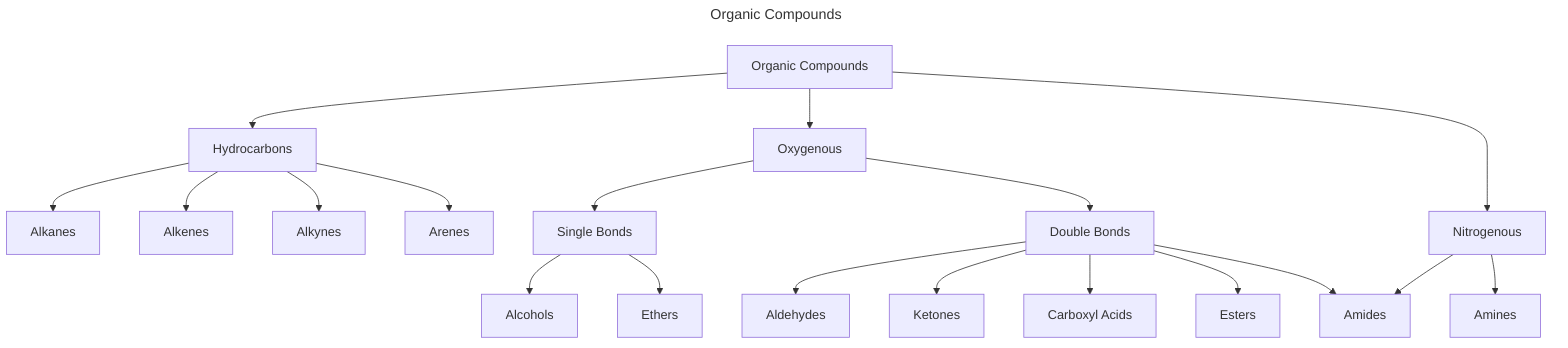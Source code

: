 ---
title: Organic Compounds
---
flowchart TB
    A[Organic Compounds] --> B[Hydrocarbons]
    B --> C["Alkanes"]
    B --> D["Alkenes"]
    B --> E["Alkynes"]
    A --> F["Oxygenous"]
    F --> G["Single Bonds"]
    F --> H["Double Bonds"]
    G --> I["Alcohols"]
    G --> J["Ethers"]
    H --> K["Aldehydes"]
    H --> L["Ketones"]
    H --> M["Carboxyl Acids"]
    H --> N["Esters"]
    A --> O["Nitrogenous"]
    O --> P["Amides"]
    O --> Q["Amines"]
    B --> R[Arenes]
    H --> P